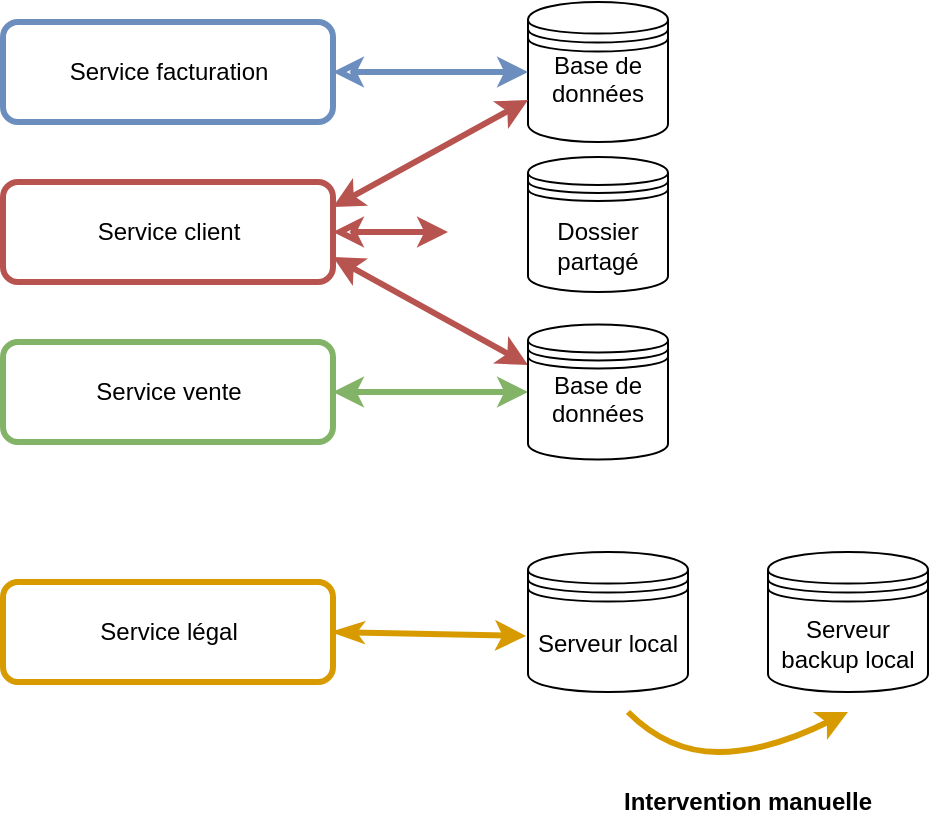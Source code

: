 <mxfile version="20.3.0" type="github">
  <diagram id="JNVbgqYIRuARaCZmSSz4" name="Page-1">
    <mxGraphModel dx="1422" dy="724" grid="1" gridSize="10" guides="1" tooltips="1" connect="1" arrows="1" fold="1" page="1" pageScale="1" pageWidth="827" pageHeight="1169" math="0" shadow="0">
      <root>
        <mxCell id="0" />
        <mxCell id="1" parent="0" />
        <mxCell id="7YNZsPMPIIOZVxPNQjGd-8" value="&lt;div align=&quot;center&quot;&gt;Base de données&lt;/div&gt;&lt;div&gt;&lt;br&gt;&lt;/div&gt;" style="shape=datastore;whiteSpace=wrap;html=1;" parent="1" vertex="1">
          <mxGeometry x="280" y="65" width="70" height="70" as="geometry" />
        </mxCell>
        <mxCell id="7YNZsPMPIIOZVxPNQjGd-15" value="Service facturation" style="text;html=1;align=center;verticalAlign=middle;resizable=0;points=[];autosize=1;strokeColor=none;fillColor=none;" parent="1" vertex="1">
          <mxGeometry x="40" y="85" width="120" height="30" as="geometry" />
        </mxCell>
        <mxCell id="7YNZsPMPIIOZVxPNQjGd-16" value="Service client" style="text;html=1;align=center;verticalAlign=middle;resizable=0;points=[];autosize=1;strokeColor=none;fillColor=none;" parent="1" vertex="1">
          <mxGeometry x="50" y="165" width="100" height="30" as="geometry" />
        </mxCell>
        <mxCell id="7YNZsPMPIIOZVxPNQjGd-21" value="Service vente" style="text;html=1;align=center;verticalAlign=middle;resizable=0;points=[];autosize=1;strokeColor=none;fillColor=none;" parent="1" vertex="1">
          <mxGeometry x="50" y="245" width="100" height="30" as="geometry" />
        </mxCell>
        <mxCell id="7YNZsPMPIIOZVxPNQjGd-26" value="Dossier partagé" style="shape=datastore;whiteSpace=wrap;html=1;" parent="1" vertex="1">
          <mxGeometry x="280" y="142.5" width="70" height="67.5" as="geometry" />
        </mxCell>
        <mxCell id="7YNZsPMPIIOZVxPNQjGd-27" value="&lt;div&gt;Service légal&lt;/div&gt;" style="text;html=1;align=center;verticalAlign=middle;resizable=0;points=[];autosize=1;strokeColor=none;fillColor=none;" parent="1" vertex="1">
          <mxGeometry x="55" y="365" width="90" height="30" as="geometry" />
        </mxCell>
        <mxCell id="7YNZsPMPIIOZVxPNQjGd-30" value="" style="rounded=1;whiteSpace=wrap;html=1;fontFamily=Helvetica;fontSize=12;strokeWidth=3;fillColor=none;strokeColor=#6c8ebf;gradientColor=default;" parent="1" vertex="1">
          <mxGeometry x="17.5" y="75" width="165" height="50" as="geometry" />
        </mxCell>
        <mxCell id="7YNZsPMPIIOZVxPNQjGd-31" value="" style="endArrow=classic;html=1;rounded=0;fontFamily=Helvetica;fontSize=12;exitX=1;exitY=0.5;exitDx=0;exitDy=0;fillColor=#dae8fc;strokeColor=#6c8ebf;strokeWidth=3;startArrow=classic;startFill=0;" parent="1" source="7YNZsPMPIIOZVxPNQjGd-30" edge="1">
          <mxGeometry width="50" height="50" relative="1" as="geometry">
            <mxPoint x="222.5" y="99.5" as="sourcePoint" />
            <mxPoint x="280" y="100" as="targetPoint" />
          </mxGeometry>
        </mxCell>
        <mxCell id="7YNZsPMPIIOZVxPNQjGd-34" value="" style="rounded=1;whiteSpace=wrap;html=1;fontFamily=Helvetica;fontSize=12;strokeWidth=3;fillColor=none;strokeColor=#b85450;" parent="1" vertex="1">
          <mxGeometry x="17.5" y="155" width="165" height="50" as="geometry" />
        </mxCell>
        <mxCell id="7YNZsPMPIIOZVxPNQjGd-35" value="" style="endArrow=classic;html=1;rounded=0;fontFamily=Helvetica;fontSize=12;exitX=1;exitY=0.5;exitDx=0;exitDy=0;fillColor=#f8cecc;strokeColor=#b85450;strokeWidth=3;startArrow=classic;startFill=0;" parent="1" source="7YNZsPMPIIOZVxPNQjGd-34" edge="1">
          <mxGeometry width="50" height="50" relative="1" as="geometry">
            <mxPoint x="210" y="180" as="sourcePoint" />
            <mxPoint x="240" y="180" as="targetPoint" />
          </mxGeometry>
        </mxCell>
        <mxCell id="7YNZsPMPIIOZVxPNQjGd-38" value="" style="endArrow=classic;html=1;rounded=0;fontFamily=Helvetica;fontSize=12;fillColor=#f8cecc;strokeColor=#b85450;strokeWidth=3;exitX=1;exitY=0.25;exitDx=0;exitDy=0;startArrow=classic;startFill=1;entryX=0;entryY=0.7;entryDx=0;entryDy=0;" parent="1" source="7YNZsPMPIIOZVxPNQjGd-34" edge="1" target="7YNZsPMPIIOZVxPNQjGd-8">
          <mxGeometry width="50" height="50" relative="1" as="geometry">
            <mxPoint x="190" y="170" as="sourcePoint" />
            <mxPoint x="240" y="120" as="targetPoint" />
          </mxGeometry>
        </mxCell>
        <mxCell id="7YNZsPMPIIOZVxPNQjGd-39" value="" style="rounded=1;whiteSpace=wrap;html=1;fontFamily=Helvetica;fontSize=12;strokeWidth=3;fillColor=none;strokeColor=#82b366;" parent="1" vertex="1">
          <mxGeometry x="17.5" y="235" width="165" height="50" as="geometry" />
        </mxCell>
        <mxCell id="7YNZsPMPIIOZVxPNQjGd-40" value="" style="endArrow=classic;html=1;rounded=0;fontFamily=Helvetica;fontSize=12;exitX=1;exitY=0.5;exitDx=0;exitDy=0;fillColor=#d5e8d4;strokeColor=#82b366;strokeWidth=3;entryX=0;entryY=0.5;entryDx=0;entryDy=0;startArrow=classic;startFill=1;" parent="1" source="7YNZsPMPIIOZVxPNQjGd-39" edge="1" target="0Zbsp6dPXTorwxFJ3l86-3">
          <mxGeometry width="50" height="50" relative="1" as="geometry">
            <mxPoint x="210" y="260" as="sourcePoint" />
            <mxPoint x="240" y="260" as="targetPoint" />
          </mxGeometry>
        </mxCell>
        <mxCell id="7YNZsPMPIIOZVxPNQjGd-43" value="" style="endArrow=classic;html=1;rounded=0;fontFamily=Helvetica;fontSize=12;exitX=1;exitY=0.75;exitDx=0;exitDy=0;fillColor=#f8cecc;strokeColor=#b85450;strokeWidth=3;startArrow=classic;startFill=1;entryX=0;entryY=0.3;entryDx=0;entryDy=0;" parent="1" source="7YNZsPMPIIOZVxPNQjGd-34" edge="1" target="0Zbsp6dPXTorwxFJ3l86-3">
          <mxGeometry width="50" height="50" relative="1" as="geometry">
            <mxPoint x="190" y="210" as="sourcePoint" />
            <mxPoint x="240" y="240" as="targetPoint" />
          </mxGeometry>
        </mxCell>
        <mxCell id="7YNZsPMPIIOZVxPNQjGd-44" value="Serveur local" style="shape=datastore;whiteSpace=wrap;html=1;" parent="1" vertex="1">
          <mxGeometry x="280" y="340" width="80" height="70" as="geometry" />
        </mxCell>
        <mxCell id="7YNZsPMPIIOZVxPNQjGd-46" value="Serveur backup local" style="shape=datastore;whiteSpace=wrap;html=1;" parent="1" vertex="1">
          <mxGeometry x="400" y="340" width="80" height="70" as="geometry" />
        </mxCell>
        <mxCell id="7YNZsPMPIIOZVxPNQjGd-47" value="" style="rounded=1;whiteSpace=wrap;html=1;fontFamily=Helvetica;fontSize=12;strokeWidth=3;fillColor=none;strokeColor=#d79b00;" parent="1" vertex="1">
          <mxGeometry x="17.5" y="355" width="165" height="50" as="geometry" />
        </mxCell>
        <mxCell id="7YNZsPMPIIOZVxPNQjGd-48" value="" style="endArrow=classic;html=1;rounded=0;fontFamily=Helvetica;fontSize=12;exitX=1;exitY=0.5;exitDx=0;exitDy=0;fillColor=#ffe6cc;strokeColor=#d79b00;strokeWidth=3;startArrow=classicThin;startFill=1;entryX=-0.012;entryY=0.6;entryDx=0;entryDy=0;entryPerimeter=0;" parent="1" source="7YNZsPMPIIOZVxPNQjGd-47" edge="1" target="7YNZsPMPIIOZVxPNQjGd-44">
          <mxGeometry width="50" height="50" relative="1" as="geometry">
            <mxPoint x="210" y="380" as="sourcePoint" />
            <mxPoint x="240" y="380" as="targetPoint" />
          </mxGeometry>
        </mxCell>
        <mxCell id="7YNZsPMPIIOZVxPNQjGd-51" value="" style="curved=1;endArrow=classic;html=1;rounded=0;fontFamily=Helvetica;fontSize=12;strokeWidth=3;fillColor=#ffe6cc;strokeColor=#d79b00;" parent="1" edge="1">
          <mxGeometry width="50" height="50" relative="1" as="geometry">
            <mxPoint x="330" y="420" as="sourcePoint" />
            <mxPoint x="440" y="420" as="targetPoint" />
            <Array as="points">
              <mxPoint x="350" y="440" />
              <mxPoint x="400" y="440" />
            </Array>
          </mxGeometry>
        </mxCell>
        <mxCell id="7YNZsPMPIIOZVxPNQjGd-56" value="Intervention manuelle" style="text;html=1;strokeColor=none;fillColor=none;align=center;verticalAlign=middle;whiteSpace=wrap;rounded=0;fontFamily=Helvetica;fontSize=12;fontStyle=1" parent="1" vertex="1">
          <mxGeometry x="320" y="450" width="140" height="30" as="geometry" />
        </mxCell>
        <mxCell id="0Zbsp6dPXTorwxFJ3l86-3" value="&lt;div&gt;Base de données&lt;/div&gt;&lt;div&gt;&lt;br&gt;&lt;/div&gt;" style="shape=datastore;whiteSpace=wrap;html=1;" vertex="1" parent="1">
          <mxGeometry x="280" y="226.25" width="70" height="67.5" as="geometry" />
        </mxCell>
      </root>
    </mxGraphModel>
  </diagram>
</mxfile>

